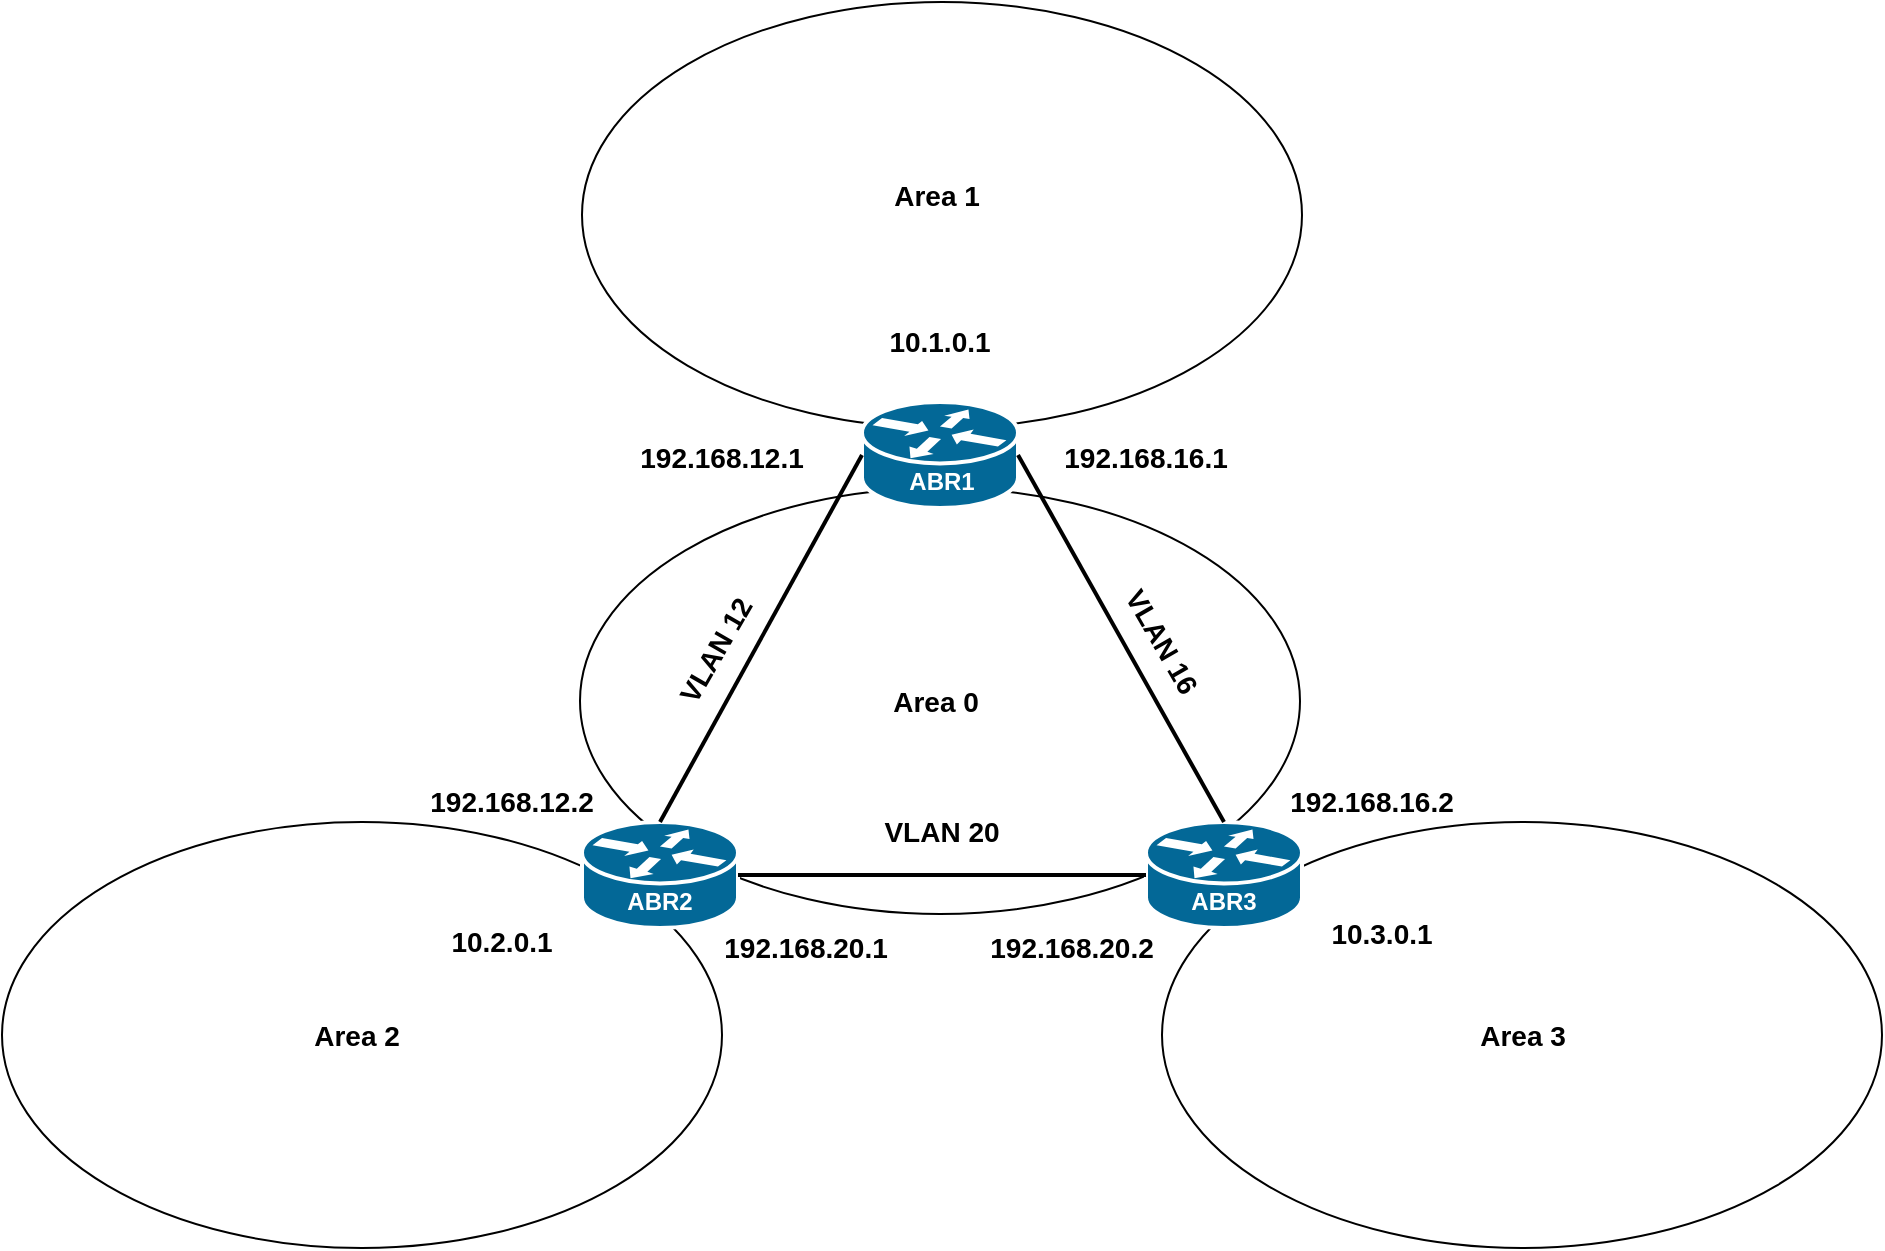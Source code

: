 <mxfile version="10.6.5"><diagram id="EAS5qlY0pChlTFEAtxQW" name="Page-1"><mxGraphModel dx="1337" dy="875" grid="1" gridSize="10" guides="1" tooltips="1" connect="1" arrows="1" fold="1" page="1" pageScale="1" pageWidth="1100" pageHeight="850" math="0" shadow="0"><root><mxCell id="0"/><mxCell id="1" parent="0"/><mxCell id="TBAyPcgc8tLRVInAij9O-9" value="" style="ellipse;whiteSpace=wrap;html=1;" vertex="1" parent="1"><mxGeometry x="100" y="450" width="360" height="213" as="geometry"/></mxCell><mxCell id="TBAyPcgc8tLRVInAij9O-8" value="" style="ellipse;whiteSpace=wrap;html=1;" vertex="1" parent="1"><mxGeometry x="680" y="450" width="360" height="213" as="geometry"/></mxCell><mxCell id="TBAyPcgc8tLRVInAij9O-6" value="" style="ellipse;whiteSpace=wrap;html=1;" vertex="1" parent="1"><mxGeometry x="390" y="40" width="360" height="213" as="geometry"/></mxCell><mxCell id="TBAyPcgc8tLRVInAij9O-5" value="" style="ellipse;whiteSpace=wrap;html=1;" vertex="1" parent="1"><mxGeometry x="389" y="283" width="360" height="213" as="geometry"/></mxCell><mxCell id="TBAyPcgc8tLRVInAij9O-2" value="" style="shape=mxgraph.cisco.routers.router;html=1;pointerEvents=1;dashed=0;fillColor=#036897;strokeColor=#ffffff;strokeWidth=2;verticalLabelPosition=bottom;verticalAlign=top;align=center;outlineConnect=0;" vertex="1" parent="1"><mxGeometry x="530" y="240" width="78" height="53" as="geometry"/></mxCell><mxCell id="TBAyPcgc8tLRVInAij9O-3" value="" style="shape=mxgraph.cisco.routers.router;html=1;pointerEvents=1;dashed=0;fillColor=#036897;strokeColor=#ffffff;strokeWidth=2;verticalLabelPosition=bottom;verticalAlign=top;align=center;outlineConnect=0;" vertex="1" parent="1"><mxGeometry x="672" y="450" width="78" height="53" as="geometry"/></mxCell><mxCell id="TBAyPcgc8tLRVInAij9O-1" value="" style="shape=mxgraph.cisco.routers.router;html=1;pointerEvents=1;dashed=0;fillColor=#036897;strokeColor=#ffffff;strokeWidth=2;verticalLabelPosition=bottom;verticalAlign=top;align=center;outlineConnect=0;" vertex="1" parent="1"><mxGeometry x="390" y="450" width="78" height="53" as="geometry"/></mxCell><mxCell id="TBAyPcgc8tLRVInAij9O-11" value="" style="endArrow=none;startArrow=none;html=1;startFill=0;endFill=0;strokeWidth=2;" edge="1" parent="1" source="TBAyPcgc8tLRVInAij9O-1" target="TBAyPcgc8tLRVInAij9O-3"><mxGeometry width="50" height="50" relative="1" as="geometry"><mxPoint x="540" y="546" as="sourcePoint"/><mxPoint x="590" y="496" as="targetPoint"/></mxGeometry></mxCell><mxCell id="TBAyPcgc8tLRVInAij9O-12" value="" style="endArrow=none;startArrow=none;html=1;startFill=0;endFill=0;strokeWidth=2;entryX=0;entryY=0.5;entryDx=0;entryDy=0;entryPerimeter=0;exitX=0.5;exitY=0;exitDx=0;exitDy=0;exitPerimeter=0;" edge="1" parent="1" source="TBAyPcgc8tLRVInAij9O-1" target="TBAyPcgc8tLRVInAij9O-2"><mxGeometry width="50" height="50" relative="1" as="geometry"><mxPoint x="280.0" y="310.0" as="sourcePoint"/><mxPoint x="484.0" y="310.0" as="targetPoint"/></mxGeometry></mxCell><mxCell id="TBAyPcgc8tLRVInAij9O-13" value="" style="endArrow=none;startArrow=none;html=1;startFill=0;endFill=0;strokeWidth=2;entryX=1;entryY=0.5;entryDx=0;entryDy=0;entryPerimeter=0;exitX=0.5;exitY=0;exitDx=0;exitDy=0;exitPerimeter=0;" edge="1" parent="1" source="TBAyPcgc8tLRVInAij9O-3" target="TBAyPcgc8tLRVInAij9O-2"><mxGeometry width="50" height="50" relative="1" as="geometry"><mxPoint x="608.034" y="436.603" as="sourcePoint"/><mxPoint x="708.724" y="253.155" as="targetPoint"/></mxGeometry></mxCell><mxCell id="TBAyPcgc8tLRVInAij9O-14" value="&lt;b&gt;&lt;font color=&quot;#FFFFFF&quot;&gt;ABR2&lt;/font&gt;&lt;/b&gt;" style="text;html=1;strokeColor=none;fillColor=none;align=center;verticalAlign=middle;whiteSpace=wrap;rounded=0;" vertex="1" parent="1"><mxGeometry x="409" y="480" width="40" height="20" as="geometry"/></mxCell><mxCell id="TBAyPcgc8tLRVInAij9O-15" value="&lt;font color=&quot;#FFFFFF&quot;&gt;ABR1&lt;/font&gt;" style="text;html=1;strokeColor=none;fillColor=none;align=center;verticalAlign=middle;whiteSpace=wrap;rounded=0;" vertex="1" parent="1"><mxGeometry x="550" y="510" width="40" height="20" as="geometry"/></mxCell><mxCell id="TBAyPcgc8tLRVInAij9O-17" value="&lt;b&gt;&lt;font color=&quot;#FFFFFF&quot;&gt;ABR3&lt;/font&gt;&lt;/b&gt;" style="text;html=1;strokeColor=none;fillColor=none;align=center;verticalAlign=middle;whiteSpace=wrap;rounded=0;" vertex="1" parent="1"><mxGeometry x="691" y="480" width="40" height="20" as="geometry"/></mxCell><mxCell id="TBAyPcgc8tLRVInAij9O-18" value="&lt;b&gt;&lt;font color=&quot;#FFFFFF&quot;&gt;ABR1&lt;/font&gt;&lt;/b&gt;" style="text;html=1;strokeColor=none;fillColor=none;align=center;verticalAlign=middle;whiteSpace=wrap;rounded=0;" vertex="1" parent="1"><mxGeometry x="550" y="270" width="40" height="20" as="geometry"/></mxCell><mxCell id="TBAyPcgc8tLRVInAij9O-19" value="&lt;b&gt;&lt;font style=&quot;font-size: 14px&quot;&gt;Area 1&lt;br&gt;&lt;/font&gt;&lt;/b&gt;" style="text;html=1;strokeColor=none;fillColor=none;align=center;verticalAlign=middle;whiteSpace=wrap;rounded=0;" vertex="1" parent="1"><mxGeometry x="540" y="127" width="55" height="20" as="geometry"/></mxCell><mxCell id="TBAyPcgc8tLRVInAij9O-23" value="&lt;div&gt;&lt;font style=&quot;font-size: 14px&quot;&gt;&lt;b&gt;Area 2&lt;/b&gt;&lt;/font&gt;&lt;/div&gt;" style="text;html=1;strokeColor=none;fillColor=none;align=center;verticalAlign=middle;whiteSpace=wrap;rounded=0;" vertex="1" parent="1"><mxGeometry x="250" y="547" width="55" height="20" as="geometry"/></mxCell><mxCell id="TBAyPcgc8tLRVInAij9O-24" value="&lt;b&gt;&lt;font style=&quot;font-size: 14px&quot;&gt;Area 3&lt;br&gt;&lt;/font&gt;&lt;/b&gt;" style="text;html=1;strokeColor=none;fillColor=none;align=center;verticalAlign=middle;whiteSpace=wrap;rounded=0;" vertex="1" parent="1"><mxGeometry x="832.5" y="546.5" width="55" height="20" as="geometry"/></mxCell><mxCell id="TBAyPcgc8tLRVInAij9O-25" value="&lt;b&gt;&lt;font style=&quot;font-size: 14px&quot;&gt;Area 0&lt;br&gt;&lt;/font&gt;&lt;/b&gt;" style="text;html=1;strokeColor=none;fillColor=none;align=center;verticalAlign=middle;whiteSpace=wrap;rounded=0;" vertex="1" parent="1"><mxGeometry x="540" y="380" width="54" height="20" as="geometry"/></mxCell><mxCell id="TBAyPcgc8tLRVInAij9O-26" value="&lt;b&gt;&lt;font style=&quot;font-size: 14px&quot;&gt;10.2.0.1&lt;/font&gt;&lt;/b&gt;" style="text;html=1;strokeColor=none;fillColor=none;align=center;verticalAlign=middle;whiteSpace=wrap;rounded=0;" vertex="1" parent="1"><mxGeometry x="320" y="500" width="60" height="20" as="geometry"/></mxCell><mxCell id="TBAyPcgc8tLRVInAij9O-28" value="&lt;b&gt;&lt;font style=&quot;font-size: 14px&quot;&gt;10.1.0.1&lt;/font&gt;&lt;/b&gt;" style="text;html=1;strokeColor=none;fillColor=none;align=center;verticalAlign=middle;whiteSpace=wrap;rounded=0;" vertex="1" parent="1"><mxGeometry x="539" y="200" width="60" height="20" as="geometry"/></mxCell><mxCell id="TBAyPcgc8tLRVInAij9O-29" value="&lt;b&gt;&lt;font style=&quot;font-size: 14px&quot;&gt;10.3.0.1&lt;/font&gt;&lt;/b&gt;" style="text;html=1;strokeColor=none;fillColor=none;align=center;verticalAlign=middle;whiteSpace=wrap;rounded=0;" vertex="1" parent="1"><mxGeometry x="760" y="496" width="60" height="20" as="geometry"/></mxCell><mxCell id="TBAyPcgc8tLRVInAij9O-32" value="&lt;b&gt;&lt;font style=&quot;font-size: 14px&quot;&gt;192.168.12.2&lt;/font&gt;&lt;/b&gt;" style="text;html=1;strokeColor=none;fillColor=none;align=center;verticalAlign=middle;whiteSpace=wrap;rounded=0;" vertex="1" parent="1"><mxGeometry x="310" y="430" width="90" height="20" as="geometry"/></mxCell><mxCell id="TBAyPcgc8tLRVInAij9O-35" value="&lt;div&gt;&lt;b&gt;&lt;font style=&quot;font-size: 14px&quot;&gt;192.168.12.1&lt;/font&gt;&lt;/b&gt;&lt;/div&gt;" style="text;html=1;strokeColor=none;fillColor=none;align=center;verticalAlign=middle;whiteSpace=wrap;rounded=0;" vertex="1" parent="1"><mxGeometry x="415" y="258" width="90" height="20" as="geometry"/></mxCell><mxCell id="TBAyPcgc8tLRVInAij9O-36" value="&lt;div&gt;&lt;b&gt;&lt;font style=&quot;font-size: 14px&quot;&gt;192.168.16.1&lt;/font&gt;&lt;/b&gt;&lt;/div&gt;" style="text;html=1;strokeColor=none;fillColor=none;align=center;verticalAlign=middle;whiteSpace=wrap;rounded=0;" vertex="1" parent="1"><mxGeometry x="627" y="258" width="90" height="20" as="geometry"/></mxCell><mxCell id="TBAyPcgc8tLRVInAij9O-37" value="&lt;div&gt;&lt;b&gt;&lt;font style=&quot;font-size: 14px&quot;&gt;192.168.16.2&lt;/font&gt;&lt;/b&gt;&lt;/div&gt;" style="text;html=1;strokeColor=none;fillColor=none;align=center;verticalAlign=middle;whiteSpace=wrap;rounded=0;" vertex="1" parent="1"><mxGeometry x="740" y="430" width="90" height="20" as="geometry"/></mxCell><mxCell id="TBAyPcgc8tLRVInAij9O-38" value="&lt;font style=&quot;font-size: 14px&quot;&gt;&lt;b&gt;VLAN 12&lt;/b&gt;&lt;/font&gt;" style="text;html=1;strokeColor=none;fillColor=none;align=center;verticalAlign=middle;whiteSpace=wrap;rounded=0;rotation=-60;" vertex="1" parent="1"><mxGeometry x="420" y="354" width="74" height="20" as="geometry"/></mxCell><mxCell id="TBAyPcgc8tLRVInAij9O-39" value="&lt;font style=&quot;font-size: 14px&quot;&gt;&lt;b&gt;VLAN 16&lt;/b&gt;&lt;/font&gt;" style="text;html=1;strokeColor=none;fillColor=none;align=center;verticalAlign=middle;whiteSpace=wrap;rounded=0;rotation=60;" vertex="1" parent="1"><mxGeometry x="643" y="350" width="74" height="20" as="geometry"/></mxCell><mxCell id="TBAyPcgc8tLRVInAij9O-40" value="&lt;font style=&quot;font-size: 14px&quot;&gt;&lt;b&gt;VLAN 20&lt;br&gt;&lt;/b&gt;&lt;/font&gt;" style="text;html=1;strokeColor=none;fillColor=none;align=center;verticalAlign=middle;whiteSpace=wrap;rounded=0;rotation=0;" vertex="1" parent="1"><mxGeometry x="533" y="445" width="74" height="20" as="geometry"/></mxCell><mxCell id="TBAyPcgc8tLRVInAij9O-41" value="&lt;b&gt;&lt;font style=&quot;font-size: 14px&quot;&gt;192.168.20.1&lt;/font&gt;&lt;/b&gt;" style="text;html=1;strokeColor=none;fillColor=none;align=center;verticalAlign=middle;whiteSpace=wrap;rounded=0;" vertex="1" parent="1"><mxGeometry x="457" y="503" width="90" height="20" as="geometry"/></mxCell><mxCell id="TBAyPcgc8tLRVInAij9O-42" value="&lt;b&gt;&lt;font style=&quot;font-size: 14px&quot;&gt;192.168.20.2&lt;/font&gt;&lt;/b&gt;" style="text;html=1;strokeColor=none;fillColor=none;align=center;verticalAlign=middle;whiteSpace=wrap;rounded=0;" vertex="1" parent="1"><mxGeometry x="590" y="503" width="90" height="20" as="geometry"/></mxCell></root></mxGraphModel></diagram></mxfile>